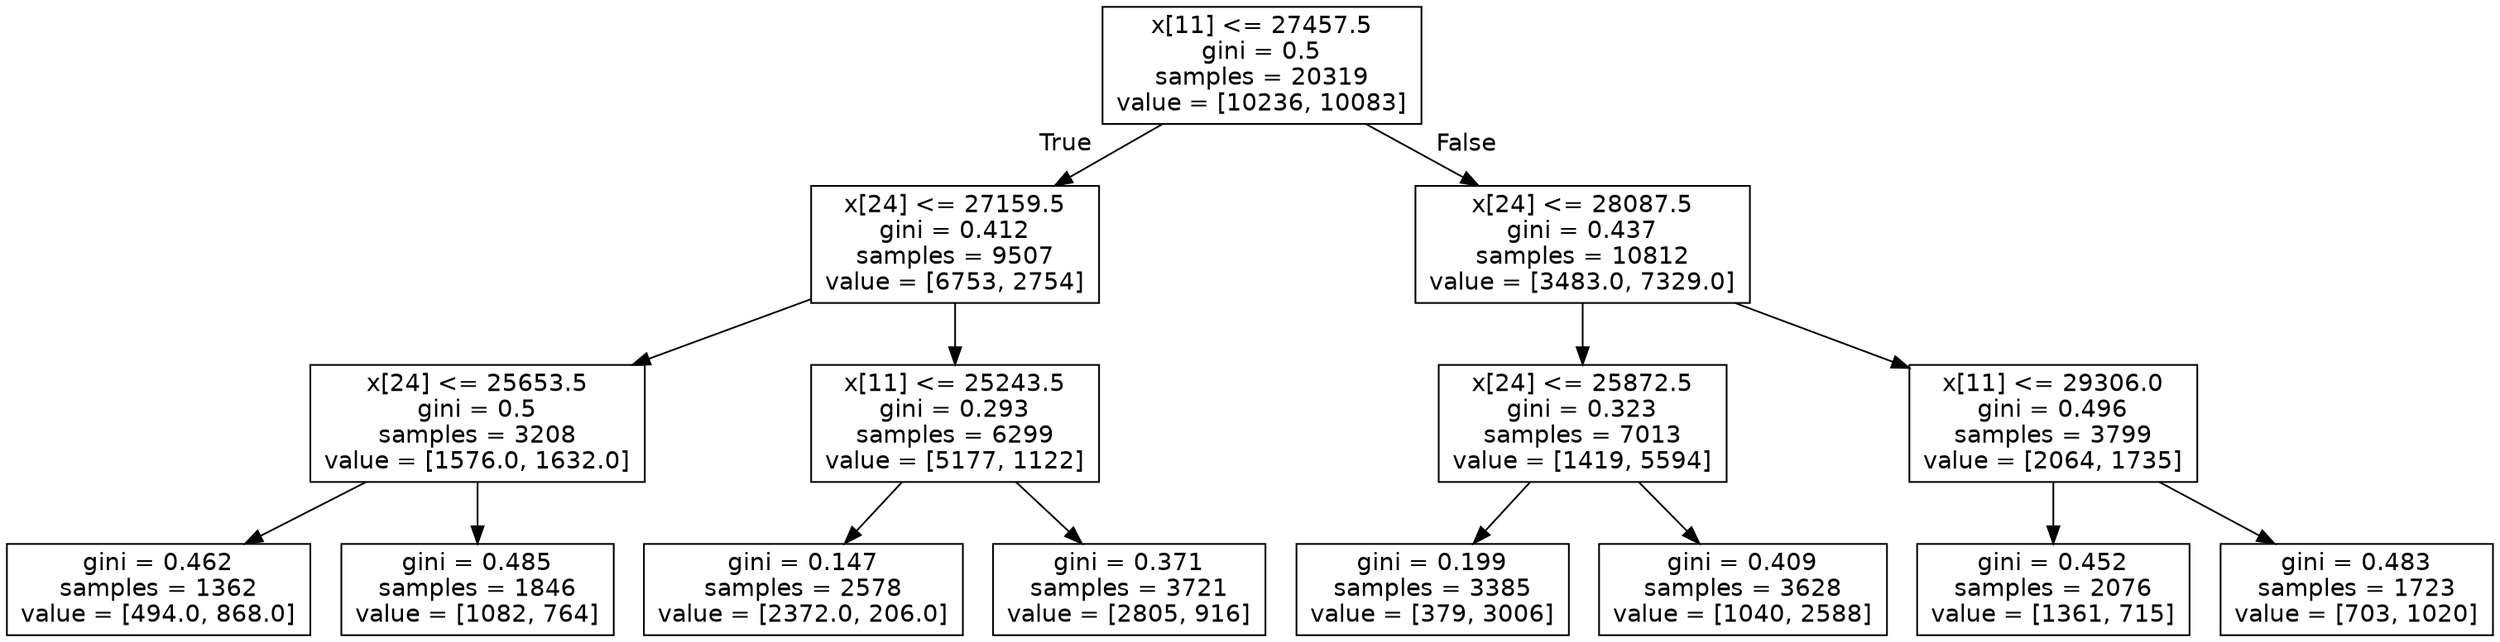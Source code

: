 digraph Tree {
node [shape=box, fontname="helvetica"] ;
edge [fontname="helvetica"] ;
0 [label="x[11] <= 27457.5\ngini = 0.5\nsamples = 20319\nvalue = [10236, 10083]"] ;
1 [label="x[24] <= 27159.5\ngini = 0.412\nsamples = 9507\nvalue = [6753, 2754]"] ;
0 -> 1 [labeldistance=2.5, labelangle=45, headlabel="True"] ;
2 [label="x[24] <= 25653.5\ngini = 0.5\nsamples = 3208\nvalue = [1576.0, 1632.0]"] ;
1 -> 2 ;
3 [label="gini = 0.462\nsamples = 1362\nvalue = [494.0, 868.0]"] ;
2 -> 3 ;
4 [label="gini = 0.485\nsamples = 1846\nvalue = [1082, 764]"] ;
2 -> 4 ;
5 [label="x[11] <= 25243.5\ngini = 0.293\nsamples = 6299\nvalue = [5177, 1122]"] ;
1 -> 5 ;
6 [label="gini = 0.147\nsamples = 2578\nvalue = [2372.0, 206.0]"] ;
5 -> 6 ;
7 [label="gini = 0.371\nsamples = 3721\nvalue = [2805, 916]"] ;
5 -> 7 ;
8 [label="x[24] <= 28087.5\ngini = 0.437\nsamples = 10812\nvalue = [3483.0, 7329.0]"] ;
0 -> 8 [labeldistance=2.5, labelangle=-45, headlabel="False"] ;
9 [label="x[24] <= 25872.5\ngini = 0.323\nsamples = 7013\nvalue = [1419, 5594]"] ;
8 -> 9 ;
10 [label="gini = 0.199\nsamples = 3385\nvalue = [379, 3006]"] ;
9 -> 10 ;
11 [label="gini = 0.409\nsamples = 3628\nvalue = [1040, 2588]"] ;
9 -> 11 ;
12 [label="x[11] <= 29306.0\ngini = 0.496\nsamples = 3799\nvalue = [2064, 1735]"] ;
8 -> 12 ;
13 [label="gini = 0.452\nsamples = 2076\nvalue = [1361, 715]"] ;
12 -> 13 ;
14 [label="gini = 0.483\nsamples = 1723\nvalue = [703, 1020]"] ;
12 -> 14 ;
}